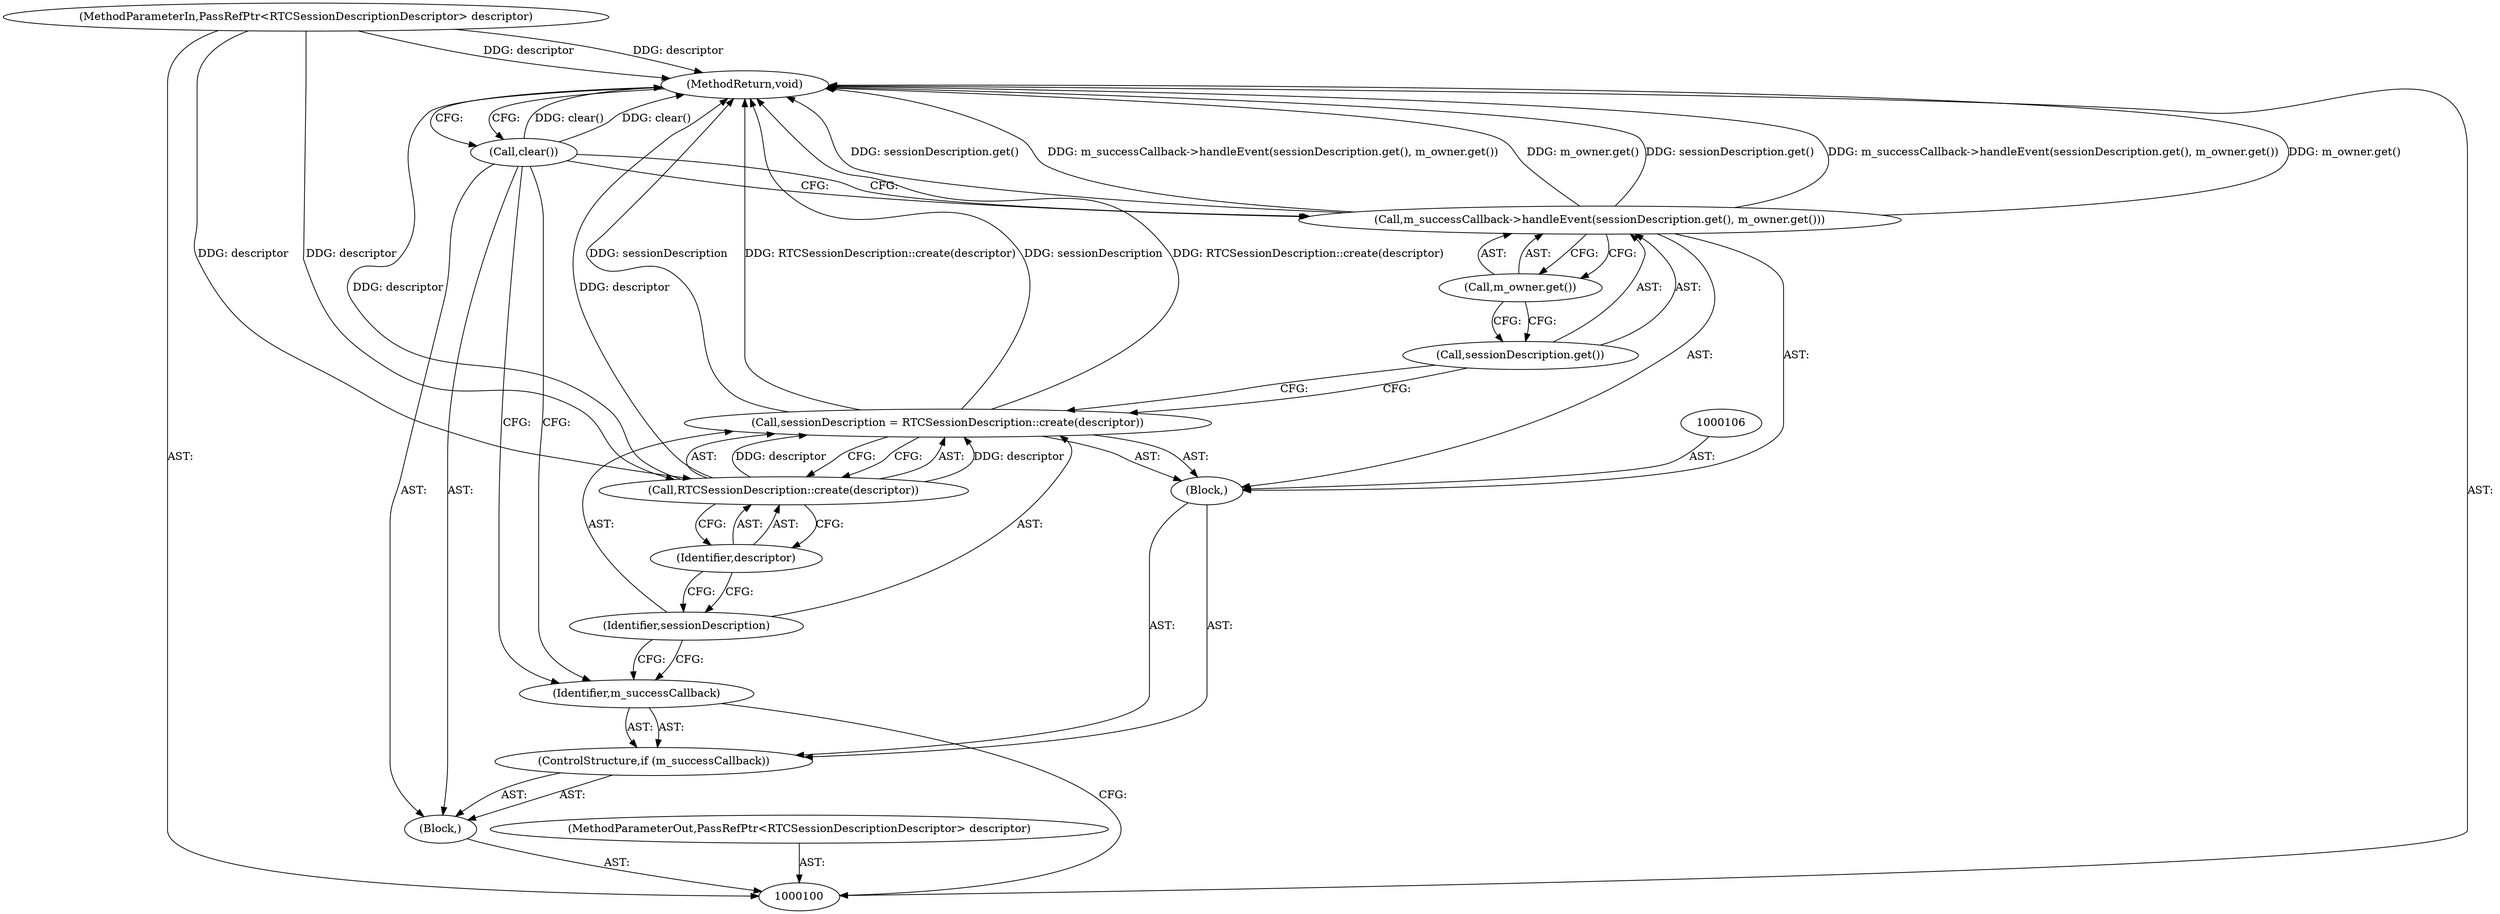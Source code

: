 digraph "0_Chrome_ab5e55ff333def909d025ac45da9ffa0d88a63f2_8" {
"1000115" [label="(MethodReturn,void)"];
"1000101" [label="(MethodParameterIn,PassRefPtr<RTCSessionDescriptionDescriptor> descriptor)"];
"1000144" [label="(MethodParameterOut,PassRefPtr<RTCSessionDescriptionDescriptor> descriptor)"];
"1000102" [label="(Block,)"];
"1000103" [label="(ControlStructure,if (m_successCallback))"];
"1000104" [label="(Identifier,m_successCallback)"];
"1000107" [label="(Call,sessionDescription = RTCSessionDescription::create(descriptor))"];
"1000108" [label="(Identifier,sessionDescription)"];
"1000109" [label="(Call,RTCSessionDescription::create(descriptor))"];
"1000105" [label="(Block,)"];
"1000110" [label="(Identifier,descriptor)"];
"1000112" [label="(Call,sessionDescription.get())"];
"1000113" [label="(Call,m_owner.get())"];
"1000111" [label="(Call,m_successCallback->handleEvent(sessionDescription.get(), m_owner.get()))"];
"1000114" [label="(Call,clear())"];
"1000115" -> "1000100"  [label="AST: "];
"1000115" -> "1000114"  [label="CFG: "];
"1000107" -> "1000115"  [label="DDG: sessionDescription"];
"1000107" -> "1000115"  [label="DDG: RTCSessionDescription::create(descriptor)"];
"1000114" -> "1000115"  [label="DDG: clear()"];
"1000111" -> "1000115"  [label="DDG: sessionDescription.get()"];
"1000111" -> "1000115"  [label="DDG: m_successCallback->handleEvent(sessionDescription.get(), m_owner.get())"];
"1000111" -> "1000115"  [label="DDG: m_owner.get()"];
"1000101" -> "1000115"  [label="DDG: descriptor"];
"1000109" -> "1000115"  [label="DDG: descriptor"];
"1000101" -> "1000100"  [label="AST: "];
"1000101" -> "1000115"  [label="DDG: descriptor"];
"1000101" -> "1000109"  [label="DDG: descriptor"];
"1000144" -> "1000100"  [label="AST: "];
"1000102" -> "1000100"  [label="AST: "];
"1000103" -> "1000102"  [label="AST: "];
"1000114" -> "1000102"  [label="AST: "];
"1000103" -> "1000102"  [label="AST: "];
"1000104" -> "1000103"  [label="AST: "];
"1000105" -> "1000103"  [label="AST: "];
"1000104" -> "1000103"  [label="AST: "];
"1000104" -> "1000100"  [label="CFG: "];
"1000108" -> "1000104"  [label="CFG: "];
"1000114" -> "1000104"  [label="CFG: "];
"1000107" -> "1000105"  [label="AST: "];
"1000107" -> "1000109"  [label="CFG: "];
"1000108" -> "1000107"  [label="AST: "];
"1000109" -> "1000107"  [label="AST: "];
"1000112" -> "1000107"  [label="CFG: "];
"1000107" -> "1000115"  [label="DDG: sessionDescription"];
"1000107" -> "1000115"  [label="DDG: RTCSessionDescription::create(descriptor)"];
"1000109" -> "1000107"  [label="DDG: descriptor"];
"1000108" -> "1000107"  [label="AST: "];
"1000108" -> "1000104"  [label="CFG: "];
"1000110" -> "1000108"  [label="CFG: "];
"1000109" -> "1000107"  [label="AST: "];
"1000109" -> "1000110"  [label="CFG: "];
"1000110" -> "1000109"  [label="AST: "];
"1000107" -> "1000109"  [label="CFG: "];
"1000109" -> "1000115"  [label="DDG: descriptor"];
"1000109" -> "1000107"  [label="DDG: descriptor"];
"1000101" -> "1000109"  [label="DDG: descriptor"];
"1000105" -> "1000103"  [label="AST: "];
"1000106" -> "1000105"  [label="AST: "];
"1000107" -> "1000105"  [label="AST: "];
"1000111" -> "1000105"  [label="AST: "];
"1000110" -> "1000109"  [label="AST: "];
"1000110" -> "1000108"  [label="CFG: "];
"1000109" -> "1000110"  [label="CFG: "];
"1000112" -> "1000111"  [label="AST: "];
"1000112" -> "1000107"  [label="CFG: "];
"1000113" -> "1000112"  [label="CFG: "];
"1000113" -> "1000111"  [label="AST: "];
"1000113" -> "1000112"  [label="CFG: "];
"1000111" -> "1000113"  [label="CFG: "];
"1000111" -> "1000105"  [label="AST: "];
"1000111" -> "1000113"  [label="CFG: "];
"1000112" -> "1000111"  [label="AST: "];
"1000113" -> "1000111"  [label="AST: "];
"1000114" -> "1000111"  [label="CFG: "];
"1000111" -> "1000115"  [label="DDG: sessionDescription.get()"];
"1000111" -> "1000115"  [label="DDG: m_successCallback->handleEvent(sessionDescription.get(), m_owner.get())"];
"1000111" -> "1000115"  [label="DDG: m_owner.get()"];
"1000114" -> "1000102"  [label="AST: "];
"1000114" -> "1000111"  [label="CFG: "];
"1000114" -> "1000104"  [label="CFG: "];
"1000115" -> "1000114"  [label="CFG: "];
"1000114" -> "1000115"  [label="DDG: clear()"];
}

